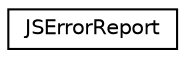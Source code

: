 digraph "Graphical Class Hierarchy"
{
 // LATEX_PDF_SIZE
  edge [fontname="Helvetica",fontsize="10",labelfontname="Helvetica",labelfontsize="10"];
  node [fontname="Helvetica",fontsize="10",shape=record];
  rankdir="LR";
  Node0 [label="JSErrorReport",height=0.2,width=0.4,color="black", fillcolor="white", style="filled",URL="$structJSErrorReport.html",tooltip=" "];
}
